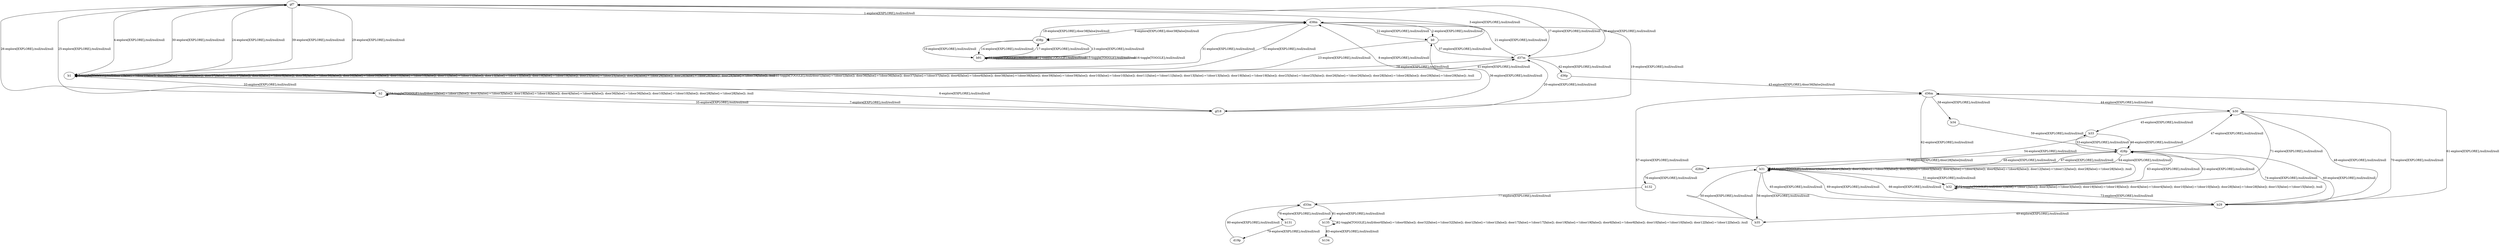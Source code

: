 # Total number of goals covered by this test: 1
# b135 --> b134

digraph g {
"gf7" -> "d38m" [label = "1-explore[EXPLORE];/null/null/null"];
"d38m" -> "b0" [label = "2-explore[EXPLORE];/null/null/null"];
"b0" -> "gf7" [label = "3-explore[EXPLORE];/null/null/null"];
"gf7" -> "b1" [label = "4-explore[EXPLORE];/null/null/null"];
"b1" -> "b1" [label = "5-toggle[TOGGLE];/null/door1[false]:=!(door1[false]); door36[false]:=!(door36[false]); door37[false]:=!(door37[false]); door6[false]:=!(door6[false]); door38[false]:=!(door38[false]); door39[false]:=!(door39[false]); door10[false]:=!(door10[false]); door11[false]:=!(door11[false]); door13[false]:=!(door13[false]); door19[false]:=!(door19[false]); door25[false]:=!(door25[false]); door26[false]:=!(door26[false]); door28[false]:=!(door28[false]); door29[false]:=!(door29[false]); /null"];
"b1" -> "gf18" [label = "6-explore[EXPLORE];/null/null/null"];
"gf18" -> "b2" [label = "7-explore[EXPLORE];/null/null/null"];
"b2" -> "d38m" [label = "8-explore[EXPLORE];/null/null/null"];
"d38m" -> "d38p" [label = "9-explore[EXPLORE];/door38[false]/null/null"];
"d38p" -> "b91" [label = "10-explore[EXPLORE];/null/null/null"];
"b91" -> "b91" [label = "11-toggle[TOGGLE];/null/null/null"];
"b91" -> "b91" [label = "12-toggle[TOGGLE];/null/null/null"];
"b91" -> "d38p" [label = "13-explore[EXPLORE];/null/null/null"];
"d38p" -> "b91" [label = "14-explore[EXPLORE];/null/null/null"];
"b91" -> "b91" [label = "15-toggle[TOGGLE];/null/null/null"];
"b91" -> "b91" [label = "16-toggle[TOGGLE];/null/null/null"];
"b91" -> "d38p" [label = "17-explore[EXPLORE];/null/null/null"];
"d38p" -> "d38m" [label = "18-explore[EXPLORE];/door38[false]/null/null"];
"d38m" -> "gf18" [label = "19-explore[EXPLORE];/null/null/null"];
"gf18" -> "d37m" [label = "20-explore[EXPLORE];/null/null/null"];
"d37m" -> "d38m" [label = "21-explore[EXPLORE];/null/null/null"];
"d38m" -> "b0" [label = "22-explore[EXPLORE];/null/null/null"];
"b0" -> "b1" [label = "23-explore[EXPLORE];/null/null/null"];
"b1" -> "gf7" [label = "24-explore[EXPLORE];/null/null/null"];
"gf7" -> "b2" [label = "25-explore[EXPLORE];/null/null/null"];
"b2" -> "gf7" [label = "26-explore[EXPLORE];/null/null/null"];
"gf7" -> "d37m" [label = "27-explore[EXPLORE];/null/null/null"];
"d37m" -> "b1" [label = "28-explore[EXPLORE];/null/null/null"];
"b1" -> "gf7" [label = "29-explore[EXPLORE];/null/null/null"];
"gf7" -> "b1" [label = "30-explore[EXPLORE];/null/null/null"];
"b1" -> "d38m" [label = "31-explore[EXPLORE];/null/null/null"];
"d38m" -> "b1" [label = "32-explore[EXPLORE];/null/null/null"];
"b1" -> "b2" [label = "33-explore[EXPLORE];/null/null/null"];
"b2" -> "b2" [label = "34-toggle[TOGGLE];/null/door1[false]:=!(door1[false]); door3[false]:=!(door3[false]); door19[false]:=!(door19[false]); door4[false]:=!(door4[false]); door36[false]:=!(door36[false]); door10[false]:=!(door10[false]); door28[false]:=!(door28[false]); /null"];
"b2" -> "gf18" [label = "35-explore[EXPLORE];/null/null/null"];
"gf18" -> "b0" [label = "36-explore[EXPLORE];/null/null/null"];
"b0" -> "d37m" [label = "37-explore[EXPLORE];/null/null/null"];
"d37m" -> "gf7" [label = "38-explore[EXPLORE];/null/null/null"];
"gf7" -> "b1" [label = "39-explore[EXPLORE];/null/null/null"];
"b1" -> "b1" [label = "40-toggle[TOGGLE];/null/door1[false]:=!(door1[false]); door36[false]:=!(door36[false]); door37[false]:=!(door37[false]); door6[false]:=!(door6[false]); door38[false]:=!(door38[false]); door39[false]:=!(door39[false]); door10[false]:=!(door10[false]); door11[false]:=!(door11[false]); door13[false]:=!(door13[false]); door19[false]:=!(door19[false]); door25[false]:=!(door25[false]); door26[false]:=!(door26[false]); door28[false]:=!(door28[false]); door29[false]:=!(door29[false]); /null"];
"b1" -> "d37m" [label = "41-explore[EXPLORE];/null/null/null"];
"d37m" -> "d36p" [label = "42-explore[EXPLORE];/null/null/null"];
"d36p" -> "d36m" [label = "43-explore[EXPLORE];/door36[false]/null/null"];
"d36m" -> "b30" [label = "44-explore[EXPLORE];/null/null/null"];
"b30" -> "b33" [label = "45-explore[EXPLORE];/null/null/null"];
"b33" -> "d28p" [label = "46-explore[EXPLORE];/null/null/null"];
"d28p" -> "b30" [label = "47-explore[EXPLORE];/null/null/null"];
"b30" -> "b29" [label = "48-explore[EXPLORE];/null/null/null"];
"b29" -> "b35" [label = "49-explore[EXPLORE];/null/null/null"];
"b35" -> "b31" [label = "50-explore[EXPLORE];/null/null/null"];
"b31" -> "b32" [label = "51-explore[EXPLORE];/null/null/null"];
"b32" -> "d28p" [label = "52-explore[EXPLORE];/null/null/null"];
"d28p" -> "b33" [label = "53-explore[EXPLORE];/null/null/null"];
"b33" -> "b31" [label = "54-explore[EXPLORE];/null/null/null"];
"b31" -> "b31" [label = "55-toggle[TOGGLE];/null/door1[false]:=!(door1[false]); door33[false]:=!(door33[false]); door3[false]:=!(door3[false]); door4[false]:=!(door4[false]); door6[false]:=!(door6[false]); door12[false]:=!(door12[false]); door28[false]:=!(door28[false]); /null"];
"b31" -> "b35" [label = "56-explore[EXPLORE];/null/null/null"];
"b35" -> "d36m" [label = "57-explore[EXPLORE];/null/null/null"];
"d36m" -> "b34" [label = "58-explore[EXPLORE];/null/null/null"];
"b34" -> "d28p" [label = "59-explore[EXPLORE];/null/null/null"];
"d28p" -> "b29" [label = "60-explore[EXPLORE];/null/null/null"];
"b29" -> "d36m" [label = "61-explore[EXPLORE];/null/null/null"];
"d36m" -> "b32" [label = "62-explore[EXPLORE];/null/null/null"];
"b32" -> "d28p" [label = "63-explore[EXPLORE];/null/null/null"];
"d28p" -> "b31" [label = "64-explore[EXPLORE];/null/null/null"];
"b31" -> "b29" [label = "65-explore[EXPLORE];/null/null/null"];
"b29" -> "b31" [label = "66-explore[EXPLORE];/null/null/null"];
"b31" -> "d28p" [label = "67-explore[EXPLORE];/null/null/null"];
"d28p" -> "b31" [label = "68-explore[EXPLORE];/null/null/null"];
"b31" -> "b29" [label = "69-explore[EXPLORE];/null/null/null"];
"b29" -> "b30" [label = "70-explore[EXPLORE];/null/null/null"];
"b30" -> "b32" [label = "71-explore[EXPLORE];/null/null/null"];
"b32" -> "b32" [label = "72-toggle[TOGGLE];/null/door1[false]:=!(door1[false]); door3[false]:=!(door3[false]); door19[false]:=!(door19[false]); door4[false]:=!(door4[false]); door10[false]:=!(door10[false]); door28[false]:=!(door28[false]); door15[false]:=!(door15[false]); /null"];
"b32" -> "b29" [label = "73-explore[EXPLORE];/null/null/null"];
"b29" -> "d28p" [label = "74-explore[EXPLORE];/null/null/null"];
"d28p" -> "d28m" [label = "75-explore[EXPLORE];/door28[false]/null/null"];
"d28m" -> "b132" [label = "76-explore[EXPLORE];/null/null/null"];
"b132" -> "d33m" [label = "77-explore[EXPLORE];/null/null/null"];
"d33m" -> "b131" [label = "78-explore[EXPLORE];/null/null/null"];
"b131" -> "d19p" [label = "79-explore[EXPLORE];/null/null/null"];
"d19p" -> "d33m" [label = "80-explore[EXPLORE];/null/null/null"];
"d33m" -> "b135" [label = "81-explore[EXPLORE];/null/null/null"];
"b135" -> "b135" [label = "82-toggle[TOGGLE];/null/door0[false]:=!(door0[false]); door32[false]:=!(door32[false]); door1[false]:=!(door1[false]); door17[false]:=!(door17[false]); door19[false]:=!(door19[false]); door6[false]:=!(door6[false]); door10[false]:=!(door10[false]); door12[false]:=!(door12[false]); /null"];
"b135" -> "b134" [label = "83-explore[EXPLORE];/null/null/null"];
}